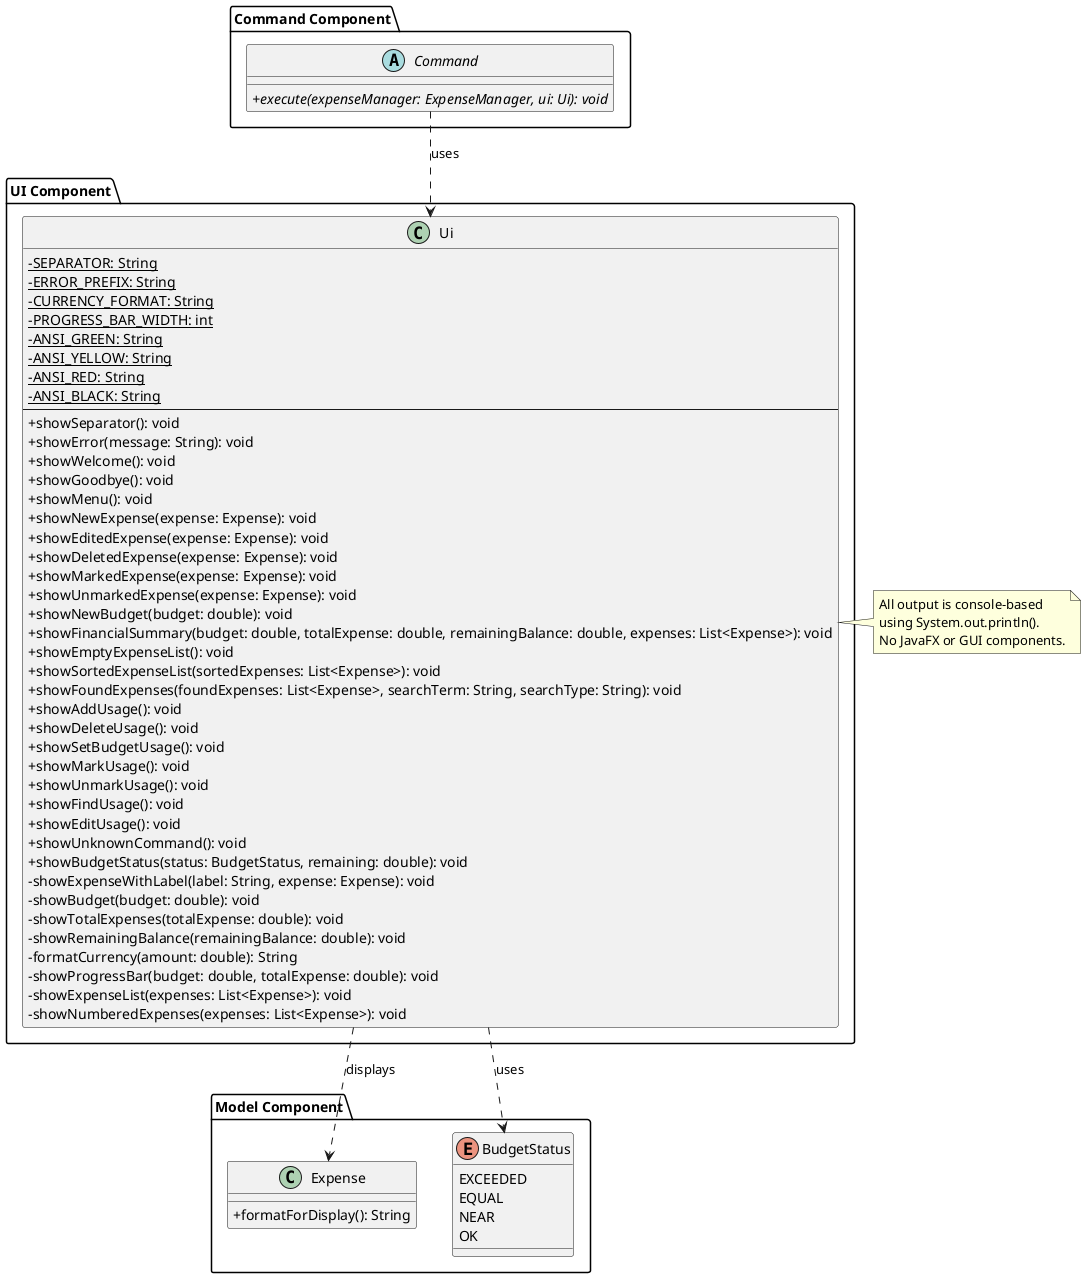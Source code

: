 @startuml
!define LIGHTBLUE
skinparam classAttributeIconSize 0

package "UI Component" {
    class Ui {
        - SEPARATOR: String {static}
        - ERROR_PREFIX: String {static}
        - CURRENCY_FORMAT: String {static}
        - PROGRESS_BAR_WIDTH: int {static}
        - ANSI_GREEN: String {static}
        - ANSI_YELLOW: String {static}
        - ANSI_RED: String {static}
        - ANSI_BLACK: String {static}
        --
        + showSeparator(): void
        + showError(message: String): void
        + showWelcome(): void
        + showGoodbye(): void
        + showMenu(): void
        + showNewExpense(expense: Expense): void
        + showEditedExpense(expense: Expense): void
        + showDeletedExpense(expense: Expense): void
        + showMarkedExpense(expense: Expense): void
        + showUnmarkedExpense(expense: Expense): void
        + showNewBudget(budget: double): void
        + showFinancialSummary(budget: double, totalExpense: double, remainingBalance: double, expenses: List<Expense>): void
        + showEmptyExpenseList(): void
        + showSortedExpenseList(sortedExpenses: List<Expense>): void
        + showFoundExpenses(foundExpenses: List<Expense>, searchTerm: String, searchType: String): void
        + showAddUsage(): void
        + showDeleteUsage(): void
        + showSetBudgetUsage(): void
        + showMarkUsage(): void
        + showUnmarkUsage(): void
        + showFindUsage(): void
        + showEditUsage(): void
        + showUnknownCommand(): void
        + showBudgetStatus(status: BudgetStatus, remaining: double): void
        - showExpenseWithLabel(label: String, expense: Expense): void
        - showBudget(budget: double): void
        - showTotalExpenses(totalExpense: double): void
        - showRemainingBalance(remainingBalance: double): void
        - formatCurrency(amount: double): String
        - showProgressBar(budget: double, totalExpense: double): void
        - showExpenseList(expenses: List<Expense>): void
        - showNumberedExpenses(expenses: List<Expense>): void
    }
}

package "Model Component" {
    class Expense {
        + formatForDisplay(): String
    }

    enum BudgetStatus {
        EXCEEDED
        EQUAL
        NEAR
        OK
    }
}

package "Command Component" {
    abstract class Command {
        + {abstract} execute(expenseManager: ExpenseManager, ui: Ui): void
    }
}

Ui ..> Expense : displays
Ui ..> BudgetStatus : uses
Command ..> Ui : uses

note right of Ui
  All output is console-based
  using System.out.println().
  No JavaFX or GUI components.
end note

@enduml